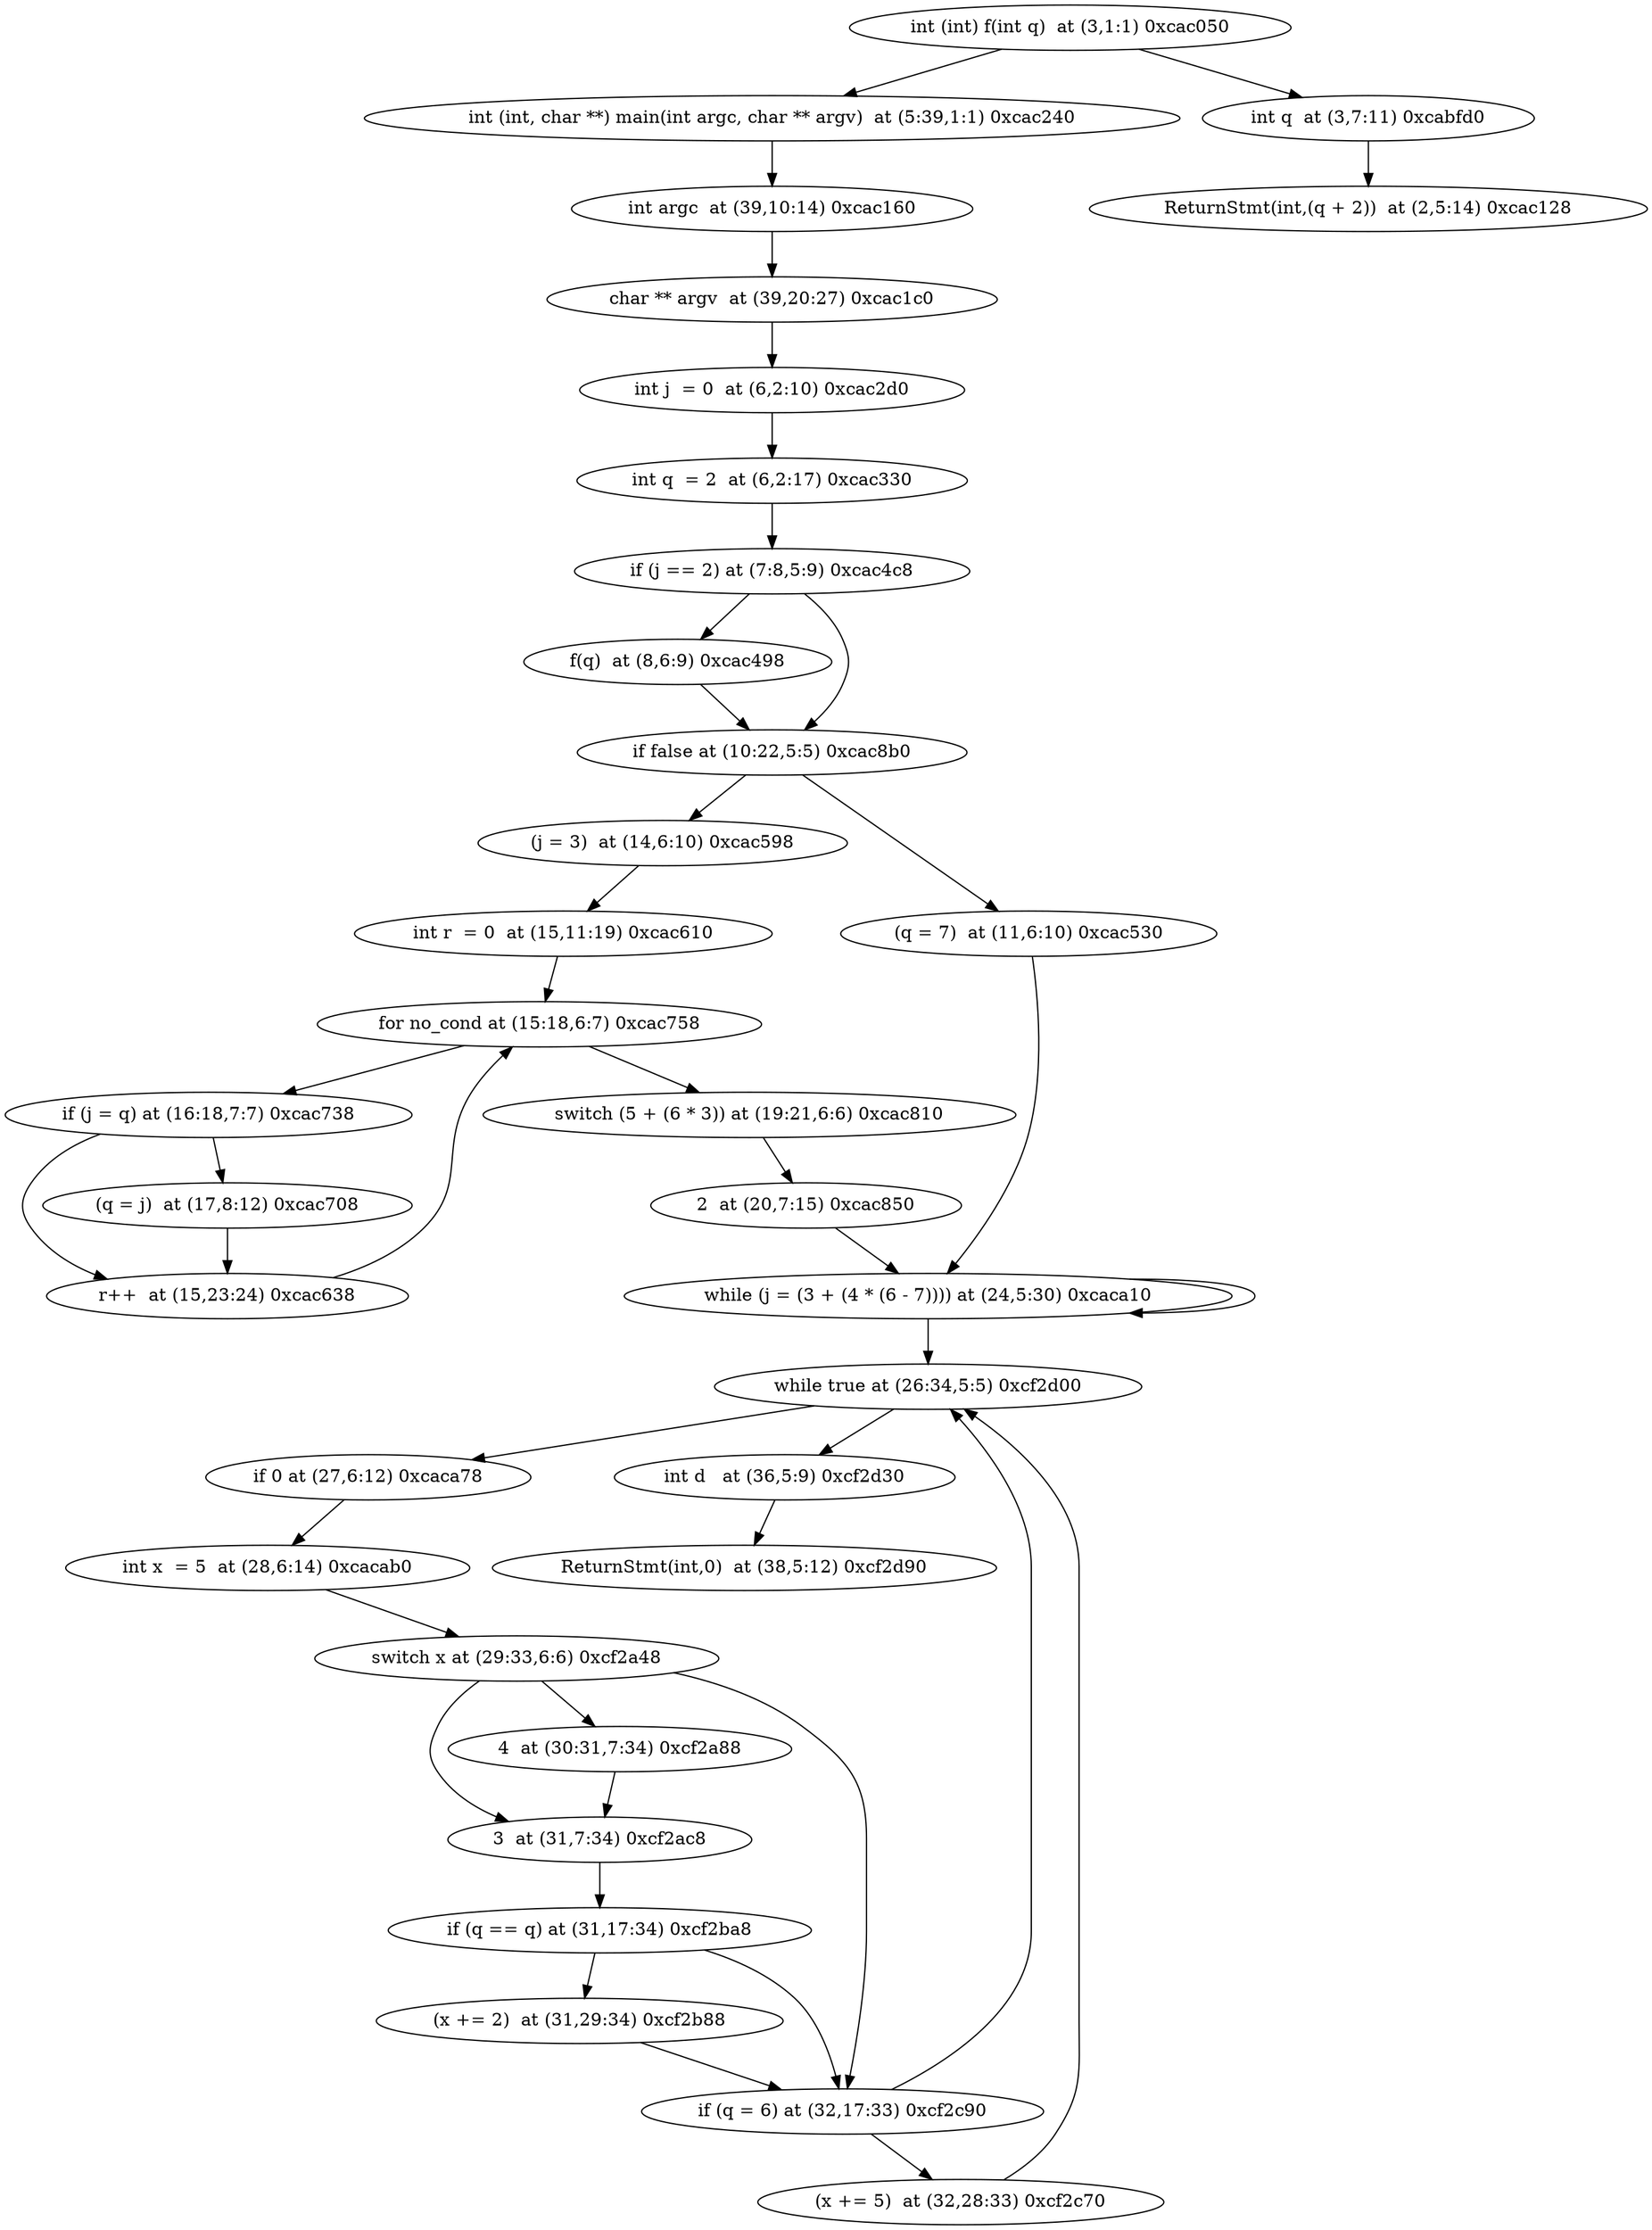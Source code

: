 digraph {
"int (int) f(int q)  at (3,1:1) 0xcac050" -> "int (int, char **) main(int argc, char ** argv)  at (5:39,1:1) 0xcac240"
"int (int, char **) main(int argc, char ** argv)  at (5:39,1:1) 0xcac240" -> "int argc  at (39,10:14) 0xcac160"
"int argc  at (39,10:14) 0xcac160" -> "char ** argv  at (39,20:27) 0xcac1c0"
"char ** argv  at (39,20:27) 0xcac1c0" -> "int j  = 0  at (6,2:10) 0xcac2d0"
"int j  = 0  at (6,2:10) 0xcac2d0" -> "int q  = 2  at (6,2:17) 0xcac330"
"int q  = 2  at (6,2:17) 0xcac330" -> "if (j == 2) at (7:8,5:9) 0xcac4c8"
"if (j == 2) at (7:8,5:9) 0xcac4c8" -> "f(q)  at (8,6:9) 0xcac498"
"if (j == 2) at (7:8,5:9) 0xcac4c8" -> "if false at (10:22,5:5) 0xcac8b0"
"f(q)  at (8,6:9) 0xcac498" -> "if false at (10:22,5:5) 0xcac8b0"
"if false at (10:22,5:5) 0xcac8b0" -> "(j = 3)  at (14,6:10) 0xcac598"
"if false at (10:22,5:5) 0xcac8b0" -> "(q = 7)  at (11,6:10) 0xcac530"
"(j = 3)  at (14,6:10) 0xcac598" -> "int r  = 0  at (15,11:19) 0xcac610"
"int r  = 0  at (15,11:19) 0xcac610" -> "for no_cond at (15:18,6:7) 0xcac758"
"for no_cond at (15:18,6:7) 0xcac758" -> "if (j = q) at (16:18,7:7) 0xcac738"
"for no_cond at (15:18,6:7) 0xcac758" -> "switch (5 + (6 * 3)) at (19:21,6:6) 0xcac810"
"if (j = q) at (16:18,7:7) 0xcac738" -> "(q = j)  at (17,8:12) 0xcac708"
"if (j = q) at (16:18,7:7) 0xcac738" -> "r++  at (15,23:24) 0xcac638"
"(q = j)  at (17,8:12) 0xcac708" -> "r++  at (15,23:24) 0xcac638"
"r++  at (15,23:24) 0xcac638" -> "for no_cond at (15:18,6:7) 0xcac758"
"switch (5 + (6 * 3)) at (19:21,6:6) 0xcac810" -> "2  at (20,7:15) 0xcac850"
"2  at (20,7:15) 0xcac850" -> "while (j = (3 + (4 * (6 - 7)))) at (24,5:30) 0xcaca10"
"while (j = (3 + (4 * (6 - 7)))) at (24,5:30) 0xcaca10" -> "while true at (26:34,5:5) 0xcf2d00"
"while (j = (3 + (4 * (6 - 7)))) at (24,5:30) 0xcaca10" -> "while (j = (3 + (4 * (6 - 7)))) at (24,5:30) 0xcaca10"
"while true at (26:34,5:5) 0xcf2d00" -> "if 0 at (27,6:12) 0xcaca78"
"while true at (26:34,5:5) 0xcf2d00" -> "int d   at (36,5:9) 0xcf2d30"
"if 0 at (27,6:12) 0xcaca78" -> "int x  = 5  at (28,6:14) 0xcacab0"
"int x  = 5  at (28,6:14) 0xcacab0" -> "switch x at (29:33,6:6) 0xcf2a48"
"switch x at (29:33,6:6) 0xcf2a48" -> "3  at (31,7:34) 0xcf2ac8"
"switch x at (29:33,6:6) 0xcf2a48" -> "4  at (30:31,7:34) 0xcf2a88"
"switch x at (29:33,6:6) 0xcf2a48" -> "if (q = 6) at (32,17:33) 0xcf2c90"
"3  at (31,7:34) 0xcf2ac8" -> "if (q == q) at (31,17:34) 0xcf2ba8"
"if (q == q) at (31,17:34) 0xcf2ba8" -> "(x += 2)  at (31,29:34) 0xcf2b88"
"if (q == q) at (31,17:34) 0xcf2ba8" -> "if (q = 6) at (32,17:33) 0xcf2c90"
"(x += 2)  at (31,29:34) 0xcf2b88" -> "if (q = 6) at (32,17:33) 0xcf2c90"
"if (q = 6) at (32,17:33) 0xcf2c90" -> "while true at (26:34,5:5) 0xcf2d00"
"if (q = 6) at (32,17:33) 0xcf2c90" -> "(x += 5)  at (32,28:33) 0xcf2c70"
"(x += 5)  at (32,28:33) 0xcf2c70" -> "while true at (26:34,5:5) 0xcf2d00"
"4  at (30:31,7:34) 0xcf2a88" -> "3  at (31,7:34) 0xcf2ac8"
"int d   at (36,5:9) 0xcf2d30" -> "ReturnStmt(int,0)  at (38,5:12) 0xcf2d90"
"ReturnStmt(int,0)  at (38,5:12) 0xcf2d90"
"(q = 7)  at (11,6:10) 0xcac530" -> "while (j = (3 + (4 * (6 - 7)))) at (24,5:30) 0xcaca10"
"int (int) f(int q)  at (3,1:1) 0xcac050" -> "int q  at (3,7:11) 0xcabfd0"
"int q  at (3,7:11) 0xcabfd0" -> "ReturnStmt(int,(q + 2))  at (2,5:14) 0xcac128"
"ReturnStmt(int,(q + 2))  at (2,5:14) 0xcac128"
}